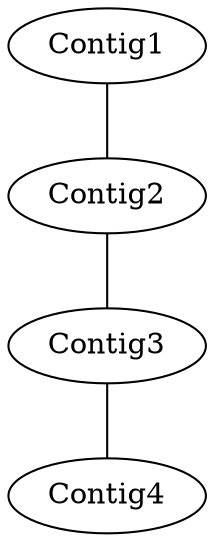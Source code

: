 strict graph ""{
Contig1;
Contig2;
Contig3;
Contig4;
Contig1 -- Contig2 [weight = 1];
Contig2 -- Contig3 [weight = 2];
Contig3 -- Contig4 [weight = 2];
}